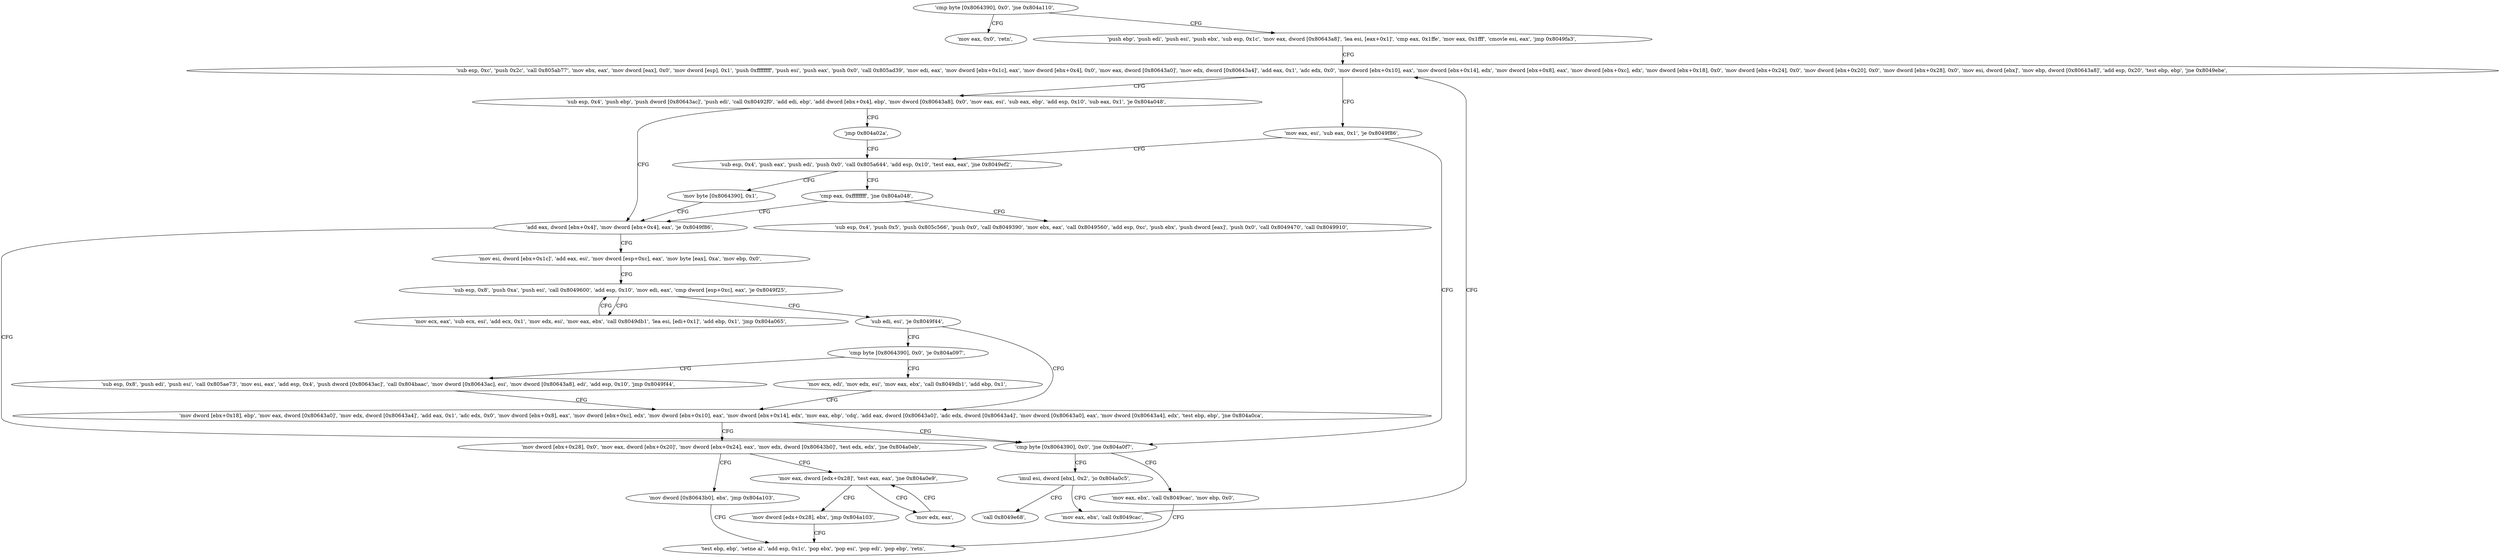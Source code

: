 digraph "func" {
"134520464" [label = "'cmp byte [0x8064390], 0x0', 'jne 0x804a110', " ]
"134521104" [label = "'mov eax, 0x0', 'retn', " ]
"134520477" [label = "'push ebp', 'push edi', 'push esi', 'push ebx', 'sub esp, 0x1c', 'mov eax, dword [0x80643a8]', 'lea esi, [eax+0x1]', 'cmp eax, 0x1ffe', 'mov eax, 0x1fff', 'cmovle esi, eax', 'jmp 0x8049fa3', " ]
"134520739" [label = "'sub esp, 0xc', 'push 0x2c', 'call 0x805ab77', 'mov ebx, eax', 'mov dword [eax], 0x0', 'mov dword [esp], 0x1', 'push 0xffffffff', 'push esi', 'push eax', 'push 0x0', 'call 0x805ad39', 'mov edi, eax', 'mov dword [ebx+0x1c], eax', 'mov dword [ebx+0x4], 0x0', 'mov eax, dword [0x80643a0]', 'mov edx, dword [0x80643a4]', 'add eax, 0x1', 'adc edx, 0x0', 'mov dword [ebx+0x10], eax', 'mov dword [ebx+0x14], edx', 'mov dword [ebx+0x8], eax', 'mov dword [ebx+0xc], edx', 'mov dword [ebx+0x18], 0x0', 'mov dword [ebx+0x24], 0x0', 'mov dword [ebx+0x20], 0x0', 'mov dword [ebx+0x28], 0x0', 'mov esi, dword [ebx]', 'mov ebp, dword [0x80643a8]', 'add esp, 0x20', 'test ebp, ebp', 'jne 0x8049ebe', " ]
"134520510" [label = "'sub esp, 0x4', 'push ebp', 'push dword [0x80643ac]', 'push edi', 'call 0x80492f0', 'add edi, ebp', 'add dword [ebx+0x4], ebp', 'mov dword [0x80643a8], 0x0', 'mov eax, esi', 'sub eax, ebp', 'add esp, 0x10', 'sub eax, 0x1', 'je 0x804a048', " ]
"134520863" [label = "'mov eax, esi', 'sub eax, 0x1', 'je 0x8049f86', " ]
"134520904" [label = "'add eax, dword [ebx+0x4]', 'mov dword [ebx+0x4], eax', 'je 0x8049f86', " ]
"134520557" [label = "'jmp 0x804a02a', " ]
"134520710" [label = "'cmp byte [0x8064390], 0x0', 'jne 0x804a0f7', " ]
"134520874" [label = "'sub esp, 0x4', 'push eax', 'push edi', 'push 0x0', 'call 0x805a644', 'add esp, 0x10', 'test eax, eax', 'jne 0x8049ef2', " ]
"134520916" [label = "'mov esi, dword [ebx+0x1c]', 'add eax, esi', 'mov dword [esp+0xc], eax', 'mov byte [eax], 0xa', 'mov ebp, 0x0', " ]
"134521079" [label = "'mov eax, ebx', 'call 0x8049cac', 'mov ebp, 0x0', " ]
"134520723" [label = "'imul esi, dword [ebx], 0x2', 'jo 0x804a0c5', " ]
"134520562" [label = "'cmp eax, 0xffffffff', 'jne 0x804a048', " ]
"134520897" [label = "'mov byte [0x8064390], 0x1', " ]
"134520933" [label = "'sub esp, 0x8', 'push 0xa', 'push esi', 'call 0x8049600', 'add esp, 0x10', 'mov edi, eax', 'cmp dword [esp+0xc], eax', 'je 0x8049f25', " ]
"134521091" [label = "'test ebp, ebp', 'setne al', 'add esp, 0x1c', 'pop ebx', 'pop esi', 'pop edi', 'pop ebp', 'retn', " ]
"134521029" [label = "'call 0x8049e68', " ]
"134520732" [label = "'mov eax, ebx', 'call 0x8049cac', " ]
"134520571" [label = "'sub esp, 0x4', 'push 0x5', 'push 0x805c566', 'push 0x0', 'call 0x8049390', 'mov ebx, eax', 'call 0x8049560', 'add esp, 0xc', 'push ebx', 'push dword [eax]', 'push 0x0', 'call 0x8049470', 'call 0x8049910', " ]
"134520613" [label = "'sub edi, esi', 'je 0x8049f44', " ]
"134520644" [label = "'mov dword [ebx+0x18], ebp', 'mov eax, dword [0x80643a0]', 'mov edx, dword [0x80643a4]', 'add eax, 0x1', 'adc edx, 0x0', 'mov dword [ebx+0x8], eax', 'mov dword [ebx+0xc], edx', 'mov dword [ebx+0x10], eax', 'mov dword [ebx+0x14], edx', 'mov eax, ebp', 'cdq', 'add eax, dword [0x80643a0]', 'adc edx, dword [0x80643a4]', 'mov dword [0x80643a0], eax', 'mov dword [0x80643a4], edx', 'test ebp, ebp', 'jne 0x804a0ca', " ]
"134520617" [label = "'cmp byte [0x8064390], 0x0', 'je 0x804a097', " ]
"134520959" [label = "'mov ecx, eax', 'sub ecx, esi', 'add ecx, 0x1', 'mov edx, esi', 'mov eax, ebx', 'call 0x8049db1', 'lea esi, [edi+0x1]', 'add ebp, 0x1', 'jmp 0x804a065', " ]
"134521034" [label = "'mov dword [ebx+0x28], 0x0', 'mov eax, dword [ebx+0x20]', 'mov dword [ebx+0x24], eax', 'mov edx, dword [0x80643b0]', 'test edx, edx', 'jne 0x804a0eb', " ]
"134520983" [label = "'sub esp, 0x8', 'push edi', 'push esi', 'call 0x805ae73', 'mov esi, eax', 'add esp, 0x4', 'push dword [0x80643ac]', 'call 0x804baac', 'mov dword [0x80643ac], esi', 'mov dword [0x80643a8], edi', 'add esp, 0x10', 'jmp 0x8049f44', " ]
"134520630" [label = "'mov ecx, edi', 'mov edx, esi', 'mov eax, ebx', 'call 0x8049db1', 'add ebp, 0x1', " ]
"134521067" [label = "'mov eax, dword [edx+0x28]', 'test eax, eax', 'jne 0x804a0e9', " ]
"134521057" [label = "'mov dword [0x80643b0], ebx', 'jmp 0x804a103', " ]
"134521065" [label = "'mov edx, eax', " ]
"134521074" [label = "'mov dword [edx+0x28], ebx', 'jmp 0x804a103', " ]
"134520464" -> "134521104" [ label = "CFG" ]
"134520464" -> "134520477" [ label = "CFG" ]
"134520477" -> "134520739" [ label = "CFG" ]
"134520739" -> "134520510" [ label = "CFG" ]
"134520739" -> "134520863" [ label = "CFG" ]
"134520510" -> "134520904" [ label = "CFG" ]
"134520510" -> "134520557" [ label = "CFG" ]
"134520863" -> "134520710" [ label = "CFG" ]
"134520863" -> "134520874" [ label = "CFG" ]
"134520904" -> "134520710" [ label = "CFG" ]
"134520904" -> "134520916" [ label = "CFG" ]
"134520557" -> "134520874" [ label = "CFG" ]
"134520710" -> "134521079" [ label = "CFG" ]
"134520710" -> "134520723" [ label = "CFG" ]
"134520874" -> "134520562" [ label = "CFG" ]
"134520874" -> "134520897" [ label = "CFG" ]
"134520916" -> "134520933" [ label = "CFG" ]
"134521079" -> "134521091" [ label = "CFG" ]
"134520723" -> "134521029" [ label = "CFG" ]
"134520723" -> "134520732" [ label = "CFG" ]
"134520562" -> "134520904" [ label = "CFG" ]
"134520562" -> "134520571" [ label = "CFG" ]
"134520897" -> "134520904" [ label = "CFG" ]
"134520933" -> "134520613" [ label = "CFG" ]
"134520933" -> "134520959" [ label = "CFG" ]
"134520732" -> "134520739" [ label = "CFG" ]
"134520613" -> "134520644" [ label = "CFG" ]
"134520613" -> "134520617" [ label = "CFG" ]
"134520644" -> "134521034" [ label = "CFG" ]
"134520644" -> "134520710" [ label = "CFG" ]
"134520617" -> "134520983" [ label = "CFG" ]
"134520617" -> "134520630" [ label = "CFG" ]
"134520959" -> "134520933" [ label = "CFG" ]
"134521034" -> "134521067" [ label = "CFG" ]
"134521034" -> "134521057" [ label = "CFG" ]
"134520983" -> "134520644" [ label = "CFG" ]
"134520630" -> "134520644" [ label = "CFG" ]
"134521067" -> "134521065" [ label = "CFG" ]
"134521067" -> "134521074" [ label = "CFG" ]
"134521057" -> "134521091" [ label = "CFG" ]
"134521065" -> "134521067" [ label = "CFG" ]
"134521074" -> "134521091" [ label = "CFG" ]
}

